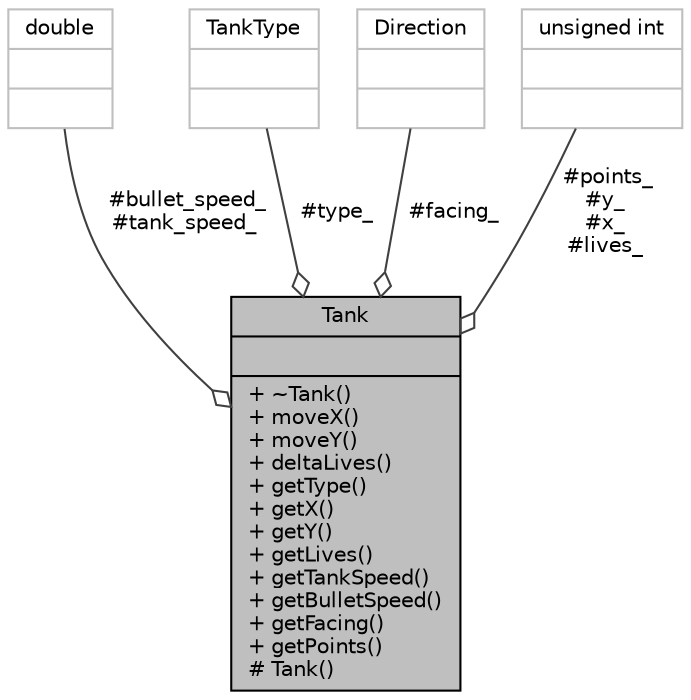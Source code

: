 digraph "Tank"
{
 // INTERACTIVE_SVG=YES
 // LATEX_PDF_SIZE
  bgcolor="transparent";
  edge [fontname="Helvetica",fontsize="10",labelfontname="Helvetica",labelfontsize="10"];
  node [fontname="Helvetica",fontsize="10",shape=record];
  Node1 [label="{Tank\n||+ ~Tank()\l+ moveX()\l+ moveY()\l+ deltaLives()\l+ getType()\l+ getX()\l+ getY()\l+ getLives()\l+ getTankSpeed()\l+ getBulletSpeed()\l+ getFacing()\l+ getPoints()\l# Tank()\l}",height=0.2,width=0.4,color="black", fillcolor="grey75", style="filled", fontcolor="black",tooltip="Base class for tank representation."];
  Node2 -> Node1 [color="grey25",fontsize="10",style="solid",label=" #bullet_speed_\n#tank_speed_" ,arrowhead="odiamond",fontname="Helvetica"];
  Node2 [label="{double\n||}",height=0.2,width=0.4,color="grey75",tooltip=" "];
  Node3 -> Node1 [color="grey25",fontsize="10",style="solid",label=" #type_" ,arrowhead="odiamond",fontname="Helvetica"];
  Node3 [label="{TankType\n||}",height=0.2,width=0.4,color="grey75",tooltip=" "];
  Node4 -> Node1 [color="grey25",fontsize="10",style="solid",label=" #facing_" ,arrowhead="odiamond",fontname="Helvetica"];
  Node4 [label="{Direction\n||}",height=0.2,width=0.4,color="grey75",tooltip=" "];
  Node5 -> Node1 [color="grey25",fontsize="10",style="solid",label=" #points_\n#y_\n#x_\n#lives_" ,arrowhead="odiamond",fontname="Helvetica"];
  Node5 [label="{unsigned int\n||}",height=0.2,width=0.4,color="grey75",tooltip=" "];
}
